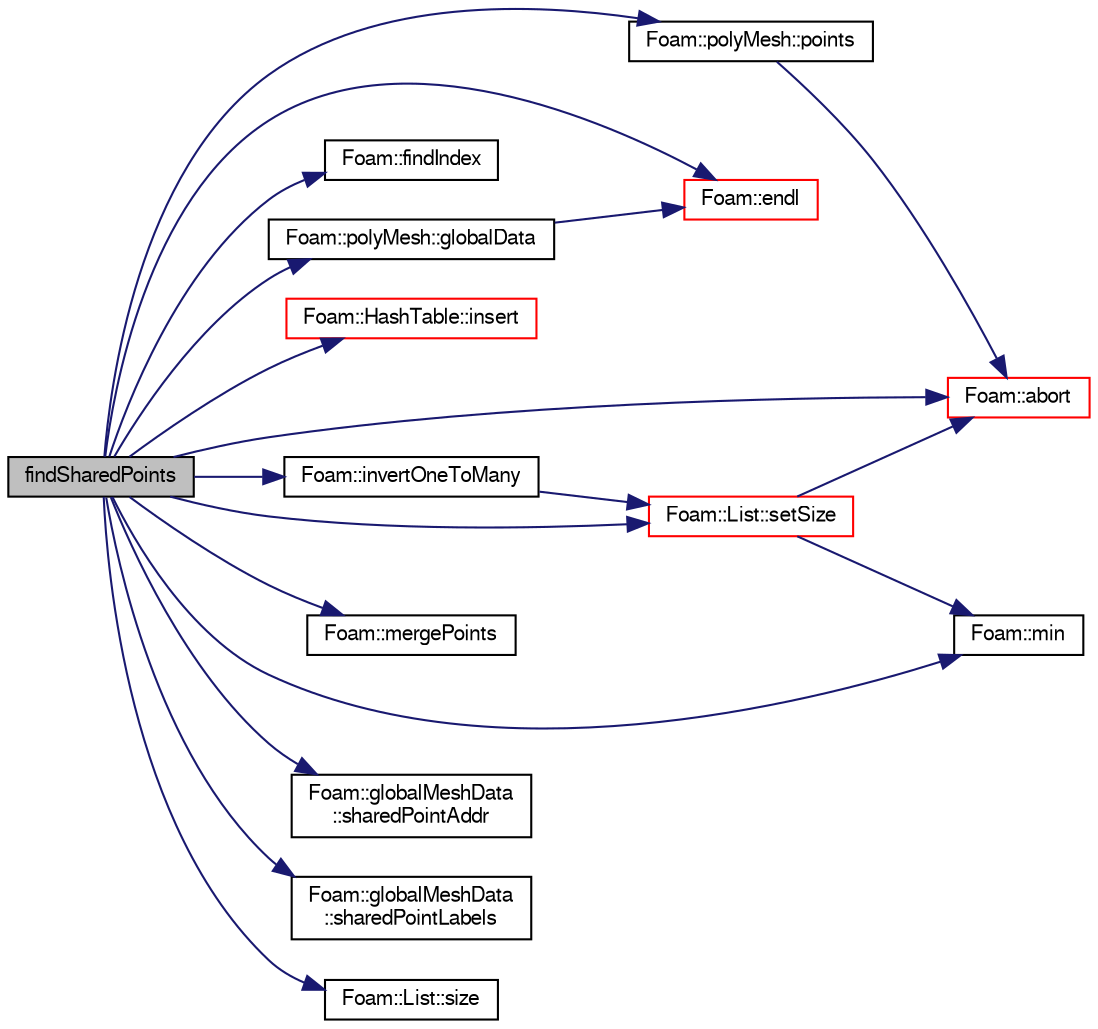 digraph "findSharedPoints"
{
  bgcolor="transparent";
  edge [fontname="FreeSans",fontsize="10",labelfontname="FreeSans",labelfontsize="10"];
  node [fontname="FreeSans",fontsize="10",shape=record];
  rankdir="LR";
  Node1 [label="findSharedPoints",height=0.2,width=0.4,color="black", fillcolor="grey75", style="filled" fontcolor="black"];
  Node1 -> Node2 [color="midnightblue",fontsize="10",style="solid",fontname="FreeSans"];
  Node2 [label="Foam::abort",height=0.2,width=0.4,color="red",URL="$a10237.html#a447107a607d03e417307c203fa5fb44b"];
  Node1 -> Node3 [color="midnightblue",fontsize="10",style="solid",fontname="FreeSans"];
  Node3 [label="Foam::endl",height=0.2,width=0.4,color="red",URL="$a10237.html#a2db8fe02a0d3909e9351bb4275b23ce4",tooltip="Add newline and flush stream. "];
  Node1 -> Node4 [color="midnightblue",fontsize="10",style="solid",fontname="FreeSans"];
  Node4 [label="Foam::findIndex",height=0.2,width=0.4,color="black",URL="$a10237.html#ac16695f83f370df159eed19f92d095fb",tooltip="Find first occurence of given element and return index,. "];
  Node1 -> Node5 [color="midnightblue",fontsize="10",style="solid",fontname="FreeSans"];
  Node5 [label="Foam::polyMesh::globalData",height=0.2,width=0.4,color="black",URL="$a01861.html#ad152d9d2d71b7bb6ab77c5ef580cb8ee",tooltip="Return parallel info. "];
  Node5 -> Node3 [color="midnightblue",fontsize="10",style="solid",fontname="FreeSans"];
  Node1 -> Node6 [color="midnightblue",fontsize="10",style="solid",fontname="FreeSans"];
  Node6 [label="Foam::HashTable::insert",height=0.2,width=0.4,color="red",URL="$a00959.html#a5eee1e0e199ad59b9cb3916cd42156e0",tooltip="Insert a new hashedEntry. "];
  Node1 -> Node7 [color="midnightblue",fontsize="10",style="solid",fontname="FreeSans"];
  Node7 [label="Foam::invertOneToMany",height=0.2,width=0.4,color="black",URL="$a10237.html#a5da5e7d950073675f3b3d26323a640db",tooltip="Invert one-to-many map. Unmapped elements will be size 0. "];
  Node7 -> Node8 [color="midnightblue",fontsize="10",style="solid",fontname="FreeSans"];
  Node8 [label="Foam::List::setSize",height=0.2,width=0.4,color="red",URL="$a01325.html#aedb985ffeaf1bdbfeccc2a8730405703",tooltip="Reset size of List. "];
  Node8 -> Node2 [color="midnightblue",fontsize="10",style="solid",fontname="FreeSans"];
  Node8 -> Node9 [color="midnightblue",fontsize="10",style="solid",fontname="FreeSans"];
  Node9 [label="Foam::min",height=0.2,width=0.4,color="black",URL="$a10237.html#a253e112ad2d56d96230ff39ea7f442dc"];
  Node1 -> Node10 [color="midnightblue",fontsize="10",style="solid",fontname="FreeSans"];
  Node10 [label="Foam::mergePoints",height=0.2,width=0.4,color="black",URL="$a10237.html#a91cf82266e8f08da4a95ebafddc2f61d",tooltip="Sorts and merges points. All points closer than/equal mergeTol get merged. "];
  Node1 -> Node9 [color="midnightblue",fontsize="10",style="solid",fontname="FreeSans"];
  Node1 -> Node11 [color="midnightblue",fontsize="10",style="solid",fontname="FreeSans"];
  Node11 [label="Foam::polyMesh::points",height=0.2,width=0.4,color="black",URL="$a01861.html#a084ae534298576408f063a6b3b820959",tooltip="Return raw points. "];
  Node11 -> Node2 [color="midnightblue",fontsize="10",style="solid",fontname="FreeSans"];
  Node1 -> Node8 [color="midnightblue",fontsize="10",style="solid",fontname="FreeSans"];
  Node1 -> Node12 [color="midnightblue",fontsize="10",style="solid",fontname="FreeSans"];
  Node12 [label="Foam::globalMeshData\l::sharedPointAddr",height=0.2,width=0.4,color="black",URL="$a00908.html#a0bc2673d6545cbfc0c558590a8a0cb8f",tooltip="Return addressing into the complete globally shared points. "];
  Node1 -> Node13 [color="midnightblue",fontsize="10",style="solid",fontname="FreeSans"];
  Node13 [label="Foam::globalMeshData\l::sharedPointLabels",height=0.2,width=0.4,color="black",URL="$a00908.html#af40f098f2f1db79c818d0ba6b7a1fd42",tooltip="Return indices of local points that are globally shared. "];
  Node1 -> Node14 [color="midnightblue",fontsize="10",style="solid",fontname="FreeSans"];
  Node14 [label="Foam::List::size",height=0.2,width=0.4,color="black",URL="$a01325.html#a8a5f6fa29bd4b500caf186f60245b384",tooltip="Override size to be inconsistent with allocated storage. "];
}
